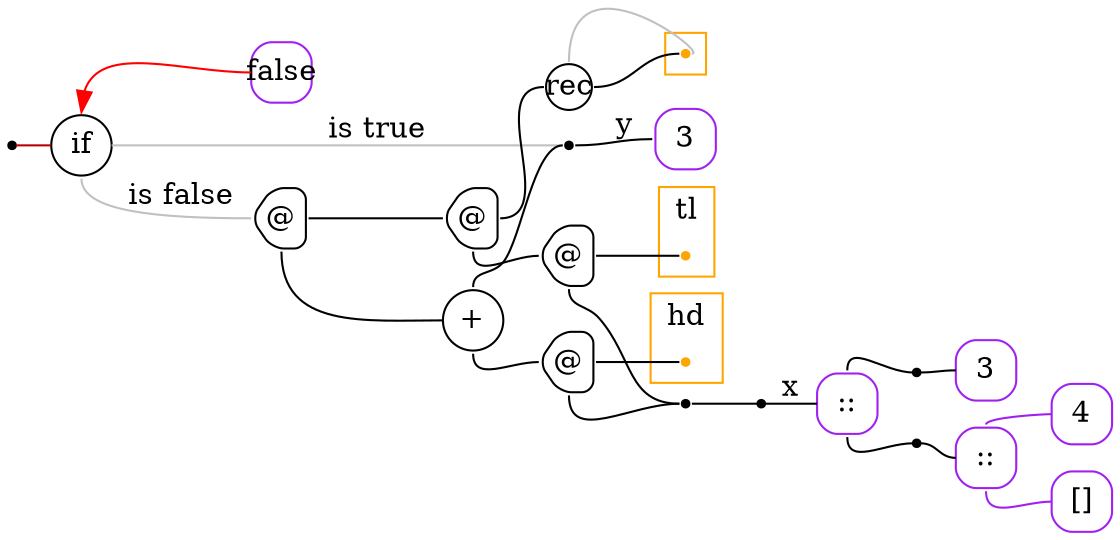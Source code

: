 digraph G {
  rankdir=LR;
  edge[arrowhead=none,arrowtail=none];
  node[fixedsize=true,shape=circle]
  size="9.201041666666667,5.219270833333334";
  labeldistance=0;
  nodesep=.175;
  ranksep=.175;

 nd1[shape=point];
   nd28[label="3",tooltip="nd28-ConstGraph",style=rounded,orientation=90,shape=square,width=.4,height=.4,color="purple"];
   nd34[label="4",tooltip="nd34-ConstGraph",style=rounded,orientation=90,shape=square,width=.4,height=.4,color="purple"];
   nd39[label="[]",tooltip="nd39-ConstEmptyGraph",style=rounded,orientation=90,shape=square,width=.4,height=.4,color="purple"];
   nd182[label="::",tooltip="nd182-ConstListGraph",style=rounded,orientation=90,shape=square,width=.4,height=.4,color="purple"];
   nd188[label="::",tooltip="nd188-ConstListGraph",style=rounded,orientation=90,shape=square,width=.4,height=.4,color="purple"];
   nd309[label="3",tooltip="nd309-ConstGraph",style=rounded,orientation=90,shape=square,width=.4,height=.4,color="purple"];
 nd314[label="rec",tooltip="nd314-RecurGraph",style=rounded,width=.3,height=.3,color="#000000"];
   subgraph cluster_nd318 {
     graph[style=fill,color="orange"];
     ndcluster_nd318[tooltip="nd318",orientation=90,shape=point,color="orange"];
   };
 nd247[label="if",tooltip="nd247-IfGraph",style=rounded,width=.4,height=.4,color="#000000"];
 nd255[label="@",tooltip="nd255-AppGraph",style=rounded,orientation=90,shape=house,width=.4,height=.4,color="#000000"];
 nd256[label="@",tooltip="nd256-AppGraph",style=rounded,orientation=90,shape=house,width=.4,height=.4,color="#000000"];
 nd258[label="@",tooltip="nd258-AppGraph",style=rounded,orientation=90,shape=house,width=.4,height=.4,color="#000000"];
 subgraph cluster_nd261 {
   graph[style=fill,color="orange",label="tl"];
   ndcluster_nd261[tooltip="nd261",orientation=90,shape=point,color="orange"];
 };
 nd266[label="+",tooltip="nd266-BinOpGraph",style=rounded,width=.4,height=.4,color="#000000"];
 nd267[label="@",tooltip="nd267-AppGraph",style=rounded,orientation=90,shape=house,width=.4,height=.4,color="#000000"];
 subgraph cluster_nd270 {
   graph[style=fill,color="orange",label="hd"];
   ndcluster_nd270[tooltip="nd270",orientation=90,shape=point,color="orange"];
 };
 nd274[label=" ",tooltip="nd274-ContractGraph",style=rounded,orientation=90,shape=point];
 nd275[label=" ",tooltip="nd275-ContractGraph",style=rounded,orientation=90,shape=point];
 nd276[label=" ",tooltip="nd276-ContractGraph",style=rounded,orientation=90,shape=point];
 nd363[label=" ",tooltip="nd363-ContractGraph",style=rounded,orientation=90,shape=point];
 nd364[label=" ",tooltip="nd364-ContractGraph",style=rounded,orientation=90,shape=point];
   nd368[label="false",tooltip="nd368-ConstGraph",style=rounded,orientation=90,shape=square,width=.4,height=.4,color="purple"];

  nd182->nd34[tailport=n,headport=w,color=purple,arrowhead=none,arrowtail=none];
  nd182->nd39[tailport=s,headport=w,color=purple,arrowhead=none,arrowtail=none];
  nd188->nd363[tailport=n,headport=w];
  nd188->nd364[tailport=s,headport=w];
  nd363->nd28[tailport=e,headport=w];
  nd364->nd182[tailport=e,headport=w];
  nd247->nd368[dir=back,headport=w,tailport=n,color=red,arrowtail=normal];
  nd258->ndcluster_nd261[tailport=e,headport=w];
  nd256->nd314[tailport=e,headport=w,color=black,arrowhead=none,arrowtail=none];
  nd256->nd258[tailport=s,headport=w];
  nd267->ndcluster_nd270[tailport=e,headport=w];
  nd266->nd267[tailport=s,headport=w];
  nd255->nd256[tailport=e,headport=w];
  nd255->nd266[tailport=s,headport=w];
  nd267->nd274[tailport=s,headport=w];
  nd258->nd274[tailport=s,headport=w];
  nd247->nd255[label="is false",tailport=s,headport=w,color=grey,arrowhead=none,arrowtail=none];
  nd266->nd275[tailport=n,headport=w];
  nd247->nd275[label="is true",tailport=e,headport=w,color=grey,arrowhead=none,arrowtail=none];
  nd274->nd276[tailport=e,headport=w];
  nd1->nd247[tailport=e,headport=w,color="#b70000",arrowhead=none,arrowtail=none];
  nd275->nd309[label="y",tailport=e,headport=w];
  nd276->nd188[label="x",tailport=e,headport=w];
  nd314->ndcluster_nd318[dir=back,headport=e,tailport=n,color=grey,arrowhead=none,arrowtail=none];
  nd314->ndcluster_nd318[tailport=e,headport=w];
}